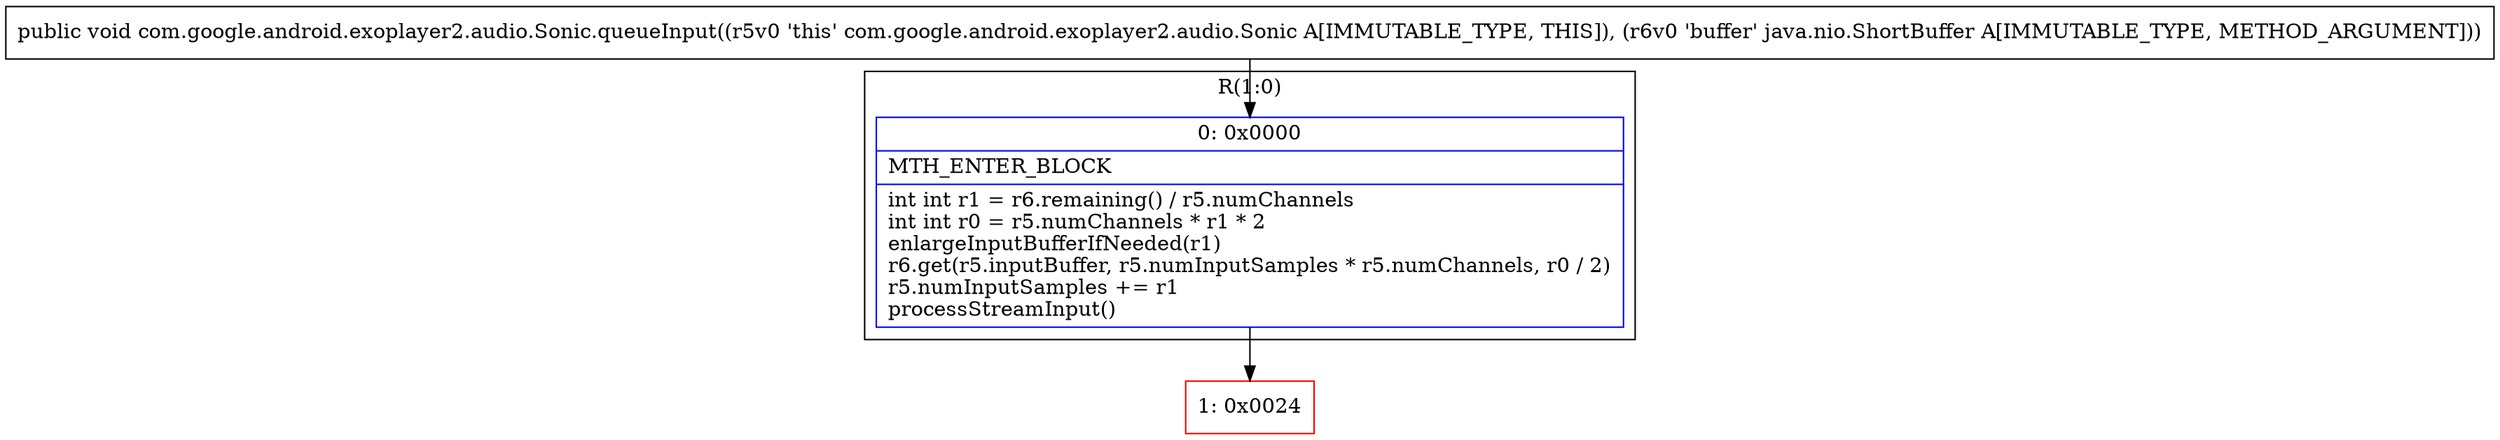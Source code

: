 digraph "CFG forcom.google.android.exoplayer2.audio.Sonic.queueInput(Ljava\/nio\/ShortBuffer;)V" {
subgraph cluster_Region_1083397149 {
label = "R(1:0)";
node [shape=record,color=blue];
Node_0 [shape=record,label="{0\:\ 0x0000|MTH_ENTER_BLOCK\l|int int r1 = r6.remaining() \/ r5.numChannels\lint int r0 = r5.numChannels * r1 * 2\lenlargeInputBufferIfNeeded(r1)\lr6.get(r5.inputBuffer, r5.numInputSamples * r5.numChannels, r0 \/ 2)\lr5.numInputSamples += r1\lprocessStreamInput()\l}"];
}
Node_1 [shape=record,color=red,label="{1\:\ 0x0024}"];
MethodNode[shape=record,label="{public void com.google.android.exoplayer2.audio.Sonic.queueInput((r5v0 'this' com.google.android.exoplayer2.audio.Sonic A[IMMUTABLE_TYPE, THIS]), (r6v0 'buffer' java.nio.ShortBuffer A[IMMUTABLE_TYPE, METHOD_ARGUMENT])) }"];
MethodNode -> Node_0;
Node_0 -> Node_1;
}

